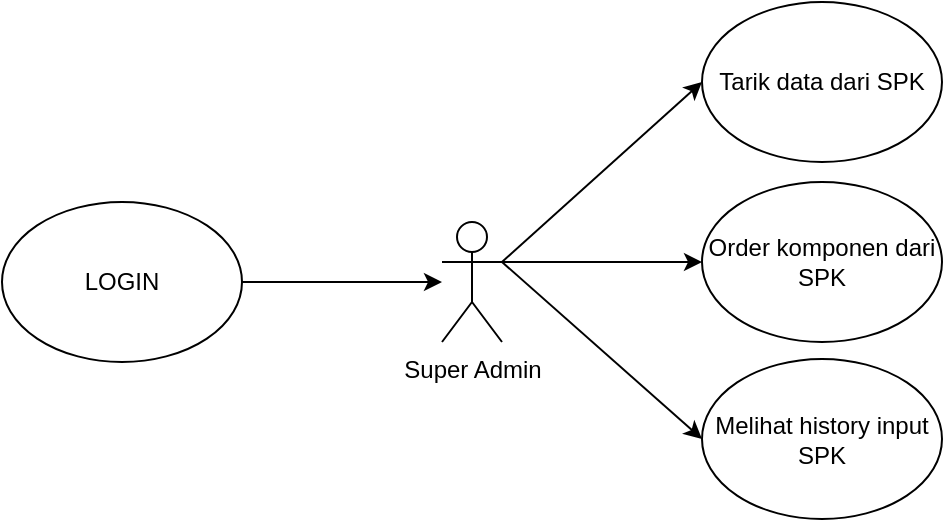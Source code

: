 <mxfile version="20.7.4" type="device"><diagram id="v9p2jRUyiB-Fv9qgJQm2" name="Page-1"><mxGraphModel dx="2058" dy="838" grid="1" gridSize="10" guides="1" tooltips="1" connect="1" arrows="1" fold="1" page="1" pageScale="1" pageWidth="1169" pageHeight="827" math="0" shadow="0"><root><mxCell id="0"/><mxCell id="1" parent="0"/><mxCell id="6IW48aArQ0DOMqFarcsY-3" style="edgeStyle=orthogonalEdgeStyle;rounded=0;orthogonalLoop=1;jettySize=auto;html=1;" parent="1" source="6IW48aArQ0DOMqFarcsY-1" target="6IW48aArQ0DOMqFarcsY-2" edge="1"><mxGeometry relative="1" as="geometry"/></mxCell><mxCell id="6IW48aArQ0DOMqFarcsY-1" value="LOGIN" style="ellipse;whiteSpace=wrap;html=1;" parent="1" vertex="1"><mxGeometry x="200" y="280" width="120" height="80" as="geometry"/></mxCell><mxCell id="6IW48aArQ0DOMqFarcsY-2" value="Super Admin" style="shape=umlActor;verticalLabelPosition=bottom;verticalAlign=top;html=1;outlineConnect=0;" parent="1" vertex="1"><mxGeometry x="420" y="290" width="30" height="60" as="geometry"/></mxCell><mxCell id="6IW48aArQ0DOMqFarcsY-9" value="Tarik data dari SPK" style="ellipse;whiteSpace=wrap;html=1;" parent="1" vertex="1"><mxGeometry x="550" y="180" width="120" height="80" as="geometry"/></mxCell><mxCell id="6IW48aArQ0DOMqFarcsY-11" value="Order komponen dari SPK" style="ellipse;whiteSpace=wrap;html=1;" parent="1" vertex="1"><mxGeometry x="550" y="270" width="120" height="80" as="geometry"/></mxCell><mxCell id="6IW48aArQ0DOMqFarcsY-17" value="" style="endArrow=classic;html=1;rounded=0;entryX=0;entryY=0.5;entryDx=0;entryDy=0;exitX=1;exitY=0.333;exitDx=0;exitDy=0;exitPerimeter=0;" parent="1" source="6IW48aArQ0DOMqFarcsY-2" target="6IW48aArQ0DOMqFarcsY-9" edge="1"><mxGeometry width="50" height="50" relative="1" as="geometry"><mxPoint x="460" y="320" as="sourcePoint"/><mxPoint x="572" y="375" as="targetPoint"/></mxGeometry></mxCell><mxCell id="6IW48aArQ0DOMqFarcsY-18" value="" style="endArrow=classic;html=1;rounded=0;entryX=0;entryY=0.5;entryDx=0;entryDy=0;exitX=1;exitY=0.333;exitDx=0;exitDy=0;exitPerimeter=0;" parent="1" source="6IW48aArQ0DOMqFarcsY-2" target="6IW48aArQ0DOMqFarcsY-11" edge="1"><mxGeometry width="50" height="50" relative="1" as="geometry"><mxPoint x="460" y="320" as="sourcePoint"/><mxPoint x="572.0" y="465" as="targetPoint"/></mxGeometry></mxCell><mxCell id="QQMRNQU_Gw_92K8hTqRo-1" value="Melihat history input SPK" style="ellipse;whiteSpace=wrap;html=1;" vertex="1" parent="1"><mxGeometry x="550" y="358.5" width="120" height="80" as="geometry"/></mxCell><mxCell id="QQMRNQU_Gw_92K8hTqRo-2" value="" style="endArrow=classic;html=1;rounded=0;entryX=0;entryY=0.5;entryDx=0;entryDy=0;exitX=1;exitY=0.333;exitDx=0;exitDy=0;exitPerimeter=0;" edge="1" parent="1" source="6IW48aArQ0DOMqFarcsY-2" target="QQMRNQU_Gw_92K8hTqRo-1"><mxGeometry width="50" height="50" relative="1" as="geometry"><mxPoint x="460" y="320" as="sourcePoint"/><mxPoint x="560" y="375" as="targetPoint"/></mxGeometry></mxCell></root></mxGraphModel></diagram></mxfile>